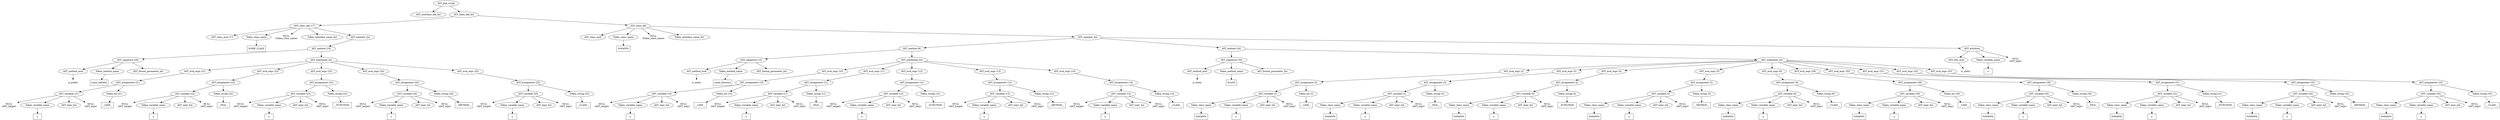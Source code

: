 /*
 * AST in dot format generated by phc -- the PHP compiler
 */

digraph AST {
node_0 [label="AST_php_script"];
node_1 [label="AST_interface_def_list"];
node_2 [label="AST_class_def_list"];
node_3 [label="AST_class_def (17)"];
node_4 [label="AST_class_mod (17)"];
node_5 [label="Token_class_name"];
node_6 [label="SOME_CLASS", shape=box]
node_5 -> node_6;
node_7 [label="NULL\n(Token_class_name)", shape=plaintext]
node_8 [label="Token_interface_name_list"];
node_9 [label="AST_member_list"];
node_10 [label="AST_method (19)"];
node_11 [label="AST_signature (26)"];
node_12 [label="AST_method_mod"];
node_13 [label="is_public", shape=plaintext]
node_12 -> node_13;
node_14 [label="Token_method_name"];
node_15 [label="some_method", shape=box]
node_14 -> node_15;
node_16 [label="AST_formal_parameter_list"];
node_11 -> node_16;
node_11 -> node_14;
node_11 -> node_12;
node_17 [label="AST_statement_list"];
node_18 [label="AST_eval_expr (21)"];
node_19 [label="AST_assignment (21)"];
node_20 [label="AST_variable (21)"];
node_21 [label="NULL\n(AST_target)", shape=plaintext]
node_22 [label="Token_variable_name"];
node_23 [label="x", shape=box]
node_22 -> node_23;
node_24 [label="AST_expr_list"];
node_25 [label="NULL\n(AST_expr)", shape=plaintext]
node_20 -> node_25;
node_20 -> node_24;
node_20 -> node_22;
node_20 -> node_21;
node_26 [label="Token_int (21)"];
node_27 [label="__LINE__", shape=box]
node_26 -> node_27;
node_19 -> node_26;
node_19 -> node_20;
node_18 -> node_19;
node_28 [label="AST_eval_expr (22)"];
node_29 [label="AST_assignment (22)"];
node_30 [label="AST_variable (22)"];
node_31 [label="NULL\n(AST_target)", shape=plaintext]
node_32 [label="Token_variable_name"];
node_33 [label="x", shape=box]
node_32 -> node_33;
node_34 [label="AST_expr_list"];
node_35 [label="NULL\n(AST_expr)", shape=plaintext]
node_30 -> node_35;
node_30 -> node_34;
node_30 -> node_32;
node_30 -> node_31;
node_36 [label="Token_string (22)"];
node_37 [label="__FILE__", shape=box]
node_36 -> node_37;
node_29 -> node_36;
node_29 -> node_30;
node_28 -> node_29;
node_38 [label="AST_eval_expr (23)"];
node_39 [label="AST_assignment (23)"];
node_40 [label="AST_variable (23)"];
node_41 [label="NULL\n(AST_target)", shape=plaintext]
node_42 [label="Token_variable_name"];
node_43 [label="x", shape=box]
node_42 -> node_43;
node_44 [label="AST_expr_list"];
node_45 [label="NULL\n(AST_expr)", shape=plaintext]
node_40 -> node_45;
node_40 -> node_44;
node_40 -> node_42;
node_40 -> node_41;
node_46 [label="Token_string (23)"];
node_47 [label="__FUNCTION..", shape=box]
node_46 -> node_47;
node_39 -> node_46;
node_39 -> node_40;
node_38 -> node_39;
node_48 [label="AST_eval_expr (24)"];
node_49 [label="AST_assignment (24)"];
node_50 [label="AST_variable (24)"];
node_51 [label="NULL\n(AST_target)", shape=plaintext]
node_52 [label="Token_variable_name"];
node_53 [label="x", shape=box]
node_52 -> node_53;
node_54 [label="AST_expr_list"];
node_55 [label="NULL\n(AST_expr)", shape=plaintext]
node_50 -> node_55;
node_50 -> node_54;
node_50 -> node_52;
node_50 -> node_51;
node_56 [label="Token_string (24)"];
node_57 [label="__METHOD__", shape=box]
node_56 -> node_57;
node_49 -> node_56;
node_49 -> node_50;
node_48 -> node_49;
node_58 [label="AST_eval_expr (25)"];
node_59 [label="AST_assignment (25)"];
node_60 [label="AST_variable (25)"];
node_61 [label="NULL\n(AST_target)", shape=plaintext]
node_62 [label="Token_variable_name"];
node_63 [label="x", shape=box]
node_62 -> node_63;
node_64 [label="AST_expr_list"];
node_65 [label="NULL\n(AST_expr)", shape=plaintext]
node_60 -> node_65;
node_60 -> node_64;
node_60 -> node_62;
node_60 -> node_61;
node_66 [label="Token_string (25)"];
node_67 [label="__CLASS__", shape=box]
node_66 -> node_67;
node_59 -> node_66;
node_59 -> node_60;
node_58 -> node_59;
node_17 -> node_58;
node_17 -> node_48;
node_17 -> node_38;
node_17 -> node_28;
node_17 -> node_18;
node_10 -> node_17;
node_10 -> node_11;
node_9 -> node_10;
node_3 -> node_9;
node_3 -> node_8;
node_3 -> node_7;
node_3 -> node_5;
node_3 -> node_4;
node_68 [label="AST_class_def"];
node_69 [label="AST_class_mod"];
node_70 [label="Token_class_name"];
node_71 [label="%MAIN%", shape=box]
node_70 -> node_71;
node_72 [label="NULL\n(Token_class_name)", shape=plaintext]
node_73 [label="Token_interface_name_list"];
node_74 [label="AST_member_list"];
node_75 [label="AST_method (8)"];
node_76 [label="AST_signature (15)"];
node_77 [label="AST_method_mod"];
node_78 [label="is_static", shape=plaintext]
node_77 -> node_78;
node_79 [label="Token_method_name"];
node_80 [label="some_function", shape=box]
node_79 -> node_80;
node_81 [label="AST_formal_parameter_list"];
node_76 -> node_81;
node_76 -> node_79;
node_76 -> node_77;
node_82 [label="AST_statement_list"];
node_83 [label="AST_eval_expr (10)"];
node_84 [label="AST_assignment (10)"];
node_85 [label="AST_variable (10)"];
node_86 [label="NULL\n(AST_target)", shape=plaintext]
node_87 [label="Token_variable_name"];
node_88 [label="x", shape=box]
node_87 -> node_88;
node_89 [label="AST_expr_list"];
node_90 [label="NULL\n(AST_expr)", shape=plaintext]
node_85 -> node_90;
node_85 -> node_89;
node_85 -> node_87;
node_85 -> node_86;
node_91 [label="Token_int (10)"];
node_92 [label="__LINE__", shape=box]
node_91 -> node_92;
node_84 -> node_91;
node_84 -> node_85;
node_83 -> node_84;
node_93 [label="AST_eval_expr (11)"];
node_94 [label="AST_assignment (11)"];
node_95 [label="AST_variable (11)"];
node_96 [label="NULL\n(AST_target)", shape=plaintext]
node_97 [label="Token_variable_name"];
node_98 [label="x", shape=box]
node_97 -> node_98;
node_99 [label="AST_expr_list"];
node_100 [label="NULL\n(AST_expr)", shape=plaintext]
node_95 -> node_100;
node_95 -> node_99;
node_95 -> node_97;
node_95 -> node_96;
node_101 [label="Token_string (11)"];
node_102 [label="__FILE__", shape=box]
node_101 -> node_102;
node_94 -> node_101;
node_94 -> node_95;
node_93 -> node_94;
node_103 [label="AST_eval_expr (12)"];
node_104 [label="AST_assignment (12)"];
node_105 [label="AST_variable (12)"];
node_106 [label="NULL\n(AST_target)", shape=plaintext]
node_107 [label="Token_variable_name"];
node_108 [label="x", shape=box]
node_107 -> node_108;
node_109 [label="AST_expr_list"];
node_110 [label="NULL\n(AST_expr)", shape=plaintext]
node_105 -> node_110;
node_105 -> node_109;
node_105 -> node_107;
node_105 -> node_106;
node_111 [label="Token_string (12)"];
node_112 [label="__FUNCTION..", shape=box]
node_111 -> node_112;
node_104 -> node_111;
node_104 -> node_105;
node_103 -> node_104;
node_113 [label="AST_eval_expr (13)"];
node_114 [label="AST_assignment (13)"];
node_115 [label="AST_variable (13)"];
node_116 [label="NULL\n(AST_target)", shape=plaintext]
node_117 [label="Token_variable_name"];
node_118 [label="x", shape=box]
node_117 -> node_118;
node_119 [label="AST_expr_list"];
node_120 [label="NULL\n(AST_expr)", shape=plaintext]
node_115 -> node_120;
node_115 -> node_119;
node_115 -> node_117;
node_115 -> node_116;
node_121 [label="Token_string (13)"];
node_122 [label="__METHOD__", shape=box]
node_121 -> node_122;
node_114 -> node_121;
node_114 -> node_115;
node_113 -> node_114;
node_123 [label="AST_eval_expr (14)"];
node_124 [label="AST_assignment (14)"];
node_125 [label="AST_variable (14)"];
node_126 [label="NULL\n(AST_target)", shape=plaintext]
node_127 [label="Token_variable_name"];
node_128 [label="x", shape=box]
node_127 -> node_128;
node_129 [label="AST_expr_list"];
node_130 [label="NULL\n(AST_expr)", shape=plaintext]
node_125 -> node_130;
node_125 -> node_129;
node_125 -> node_127;
node_125 -> node_126;
node_131 [label="Token_string (14)"];
node_132 [label="__CLASS__", shape=box]
node_131 -> node_132;
node_124 -> node_131;
node_124 -> node_125;
node_123 -> node_124;
node_82 -> node_123;
node_82 -> node_113;
node_82 -> node_103;
node_82 -> node_93;
node_82 -> node_83;
node_75 -> node_82;
node_75 -> node_76;
node_133 [label="AST_method (34)"];
node_134 [label="AST_signature (34)"];
node_135 [label="AST_method_mod"];
node_136 [label="is_static", shape=plaintext]
node_135 -> node_136;
node_137 [label="Token_method_name"];
node_138 [label="%run%", shape=box]
node_137 -> node_138;
node_139 [label="AST_formal_parameter_list"];
node_134 -> node_139;
node_134 -> node_137;
node_134 -> node_135;
node_140 [label="AST_statement_list"];
node_141 [label="AST_eval_expr (2)"];
node_142 [label="AST_assignment (2)"];
node_143 [label="AST_variable (2)"];
node_144 [label="Token_class_name"];
node_145 [label="%MAIN%", shape=box]
node_144 -> node_145;
node_146 [label="Token_variable_name"];
node_147 [label="x", shape=box]
node_146 -> node_147;
node_148 [label="AST_expr_list"];
node_149 [label="NULL\n(AST_expr)", shape=plaintext]
node_143 -> node_149;
node_143 -> node_148;
node_143 -> node_146;
node_143 -> node_144;
node_150 [label="Token_int (2)"];
node_151 [label="__LINE__", shape=box]
node_150 -> node_151;
node_142 -> node_150;
node_142 -> node_143;
node_141 -> node_142;
node_152 [label="AST_eval_expr (3)"];
node_153 [label="AST_assignment (3)"];
node_154 [label="AST_variable (3)"];
node_155 [label="Token_class_name"];
node_156 [label="%MAIN%", shape=box]
node_155 -> node_156;
node_157 [label="Token_variable_name"];
node_158 [label="x", shape=box]
node_157 -> node_158;
node_159 [label="AST_expr_list"];
node_160 [label="NULL\n(AST_expr)", shape=plaintext]
node_154 -> node_160;
node_154 -> node_159;
node_154 -> node_157;
node_154 -> node_155;
node_161 [label="Token_string (3)"];
node_162 [label="__FILE__", shape=box]
node_161 -> node_162;
node_153 -> node_161;
node_153 -> node_154;
node_152 -> node_153;
node_163 [label="AST_eval_expr (4)"];
node_164 [label="AST_assignment (4)"];
node_165 [label="AST_variable (4)"];
node_166 [label="Token_class_name"];
node_167 [label="%MAIN%", shape=box]
node_166 -> node_167;
node_168 [label="Token_variable_name"];
node_169 [label="x", shape=box]
node_168 -> node_169;
node_170 [label="AST_expr_list"];
node_171 [label="NULL\n(AST_expr)", shape=plaintext]
node_165 -> node_171;
node_165 -> node_170;
node_165 -> node_168;
node_165 -> node_166;
node_172 [label="Token_string (4)"];
node_173 [label="__FUNCTION..", shape=box]
node_172 -> node_173;
node_164 -> node_172;
node_164 -> node_165;
node_163 -> node_164;
node_174 [label="AST_eval_expr (5)"];
node_175 [label="AST_assignment (5)"];
node_176 [label="AST_variable (5)"];
node_177 [label="Token_class_name"];
node_178 [label="%MAIN%", shape=box]
node_177 -> node_178;
node_179 [label="Token_variable_name"];
node_180 [label="x", shape=box]
node_179 -> node_180;
node_181 [label="AST_expr_list"];
node_182 [label="NULL\n(AST_expr)", shape=plaintext]
node_176 -> node_182;
node_176 -> node_181;
node_176 -> node_179;
node_176 -> node_177;
node_183 [label="Token_string (5)"];
node_184 [label="__METHOD__", shape=box]
node_183 -> node_184;
node_175 -> node_183;
node_175 -> node_176;
node_174 -> node_175;
node_185 [label="AST_eval_expr (6)"];
node_186 [label="AST_assignment (6)"];
node_187 [label="AST_variable (6)"];
node_188 [label="Token_class_name"];
node_189 [label="%MAIN%", shape=box]
node_188 -> node_189;
node_190 [label="Token_variable_name"];
node_191 [label="x", shape=box]
node_190 -> node_191;
node_192 [label="AST_expr_list"];
node_193 [label="NULL\n(AST_expr)", shape=plaintext]
node_187 -> node_193;
node_187 -> node_192;
node_187 -> node_190;
node_187 -> node_188;
node_194 [label="Token_string (6)"];
node_195 [label="__CLASS__", shape=box]
node_194 -> node_195;
node_186 -> node_194;
node_186 -> node_187;
node_185 -> node_186;
node_196 [label="AST_eval_expr (29)"];
node_197 [label="AST_assignment (29)"];
node_198 [label="AST_variable (29)"];
node_199 [label="Token_class_name"];
node_200 [label="%MAIN%", shape=box]
node_199 -> node_200;
node_201 [label="Token_variable_name"];
node_202 [label="x", shape=box]
node_201 -> node_202;
node_203 [label="AST_expr_list"];
node_204 [label="NULL\n(AST_expr)", shape=plaintext]
node_198 -> node_204;
node_198 -> node_203;
node_198 -> node_201;
node_198 -> node_199;
node_205 [label="Token_int (29)"];
node_206 [label="__LINE__", shape=box]
node_205 -> node_206;
node_197 -> node_205;
node_197 -> node_198;
node_196 -> node_197;
node_207 [label="AST_eval_expr (30)"];
node_208 [label="AST_assignment (30)"];
node_209 [label="AST_variable (30)"];
node_210 [label="Token_class_name"];
node_211 [label="%MAIN%", shape=box]
node_210 -> node_211;
node_212 [label="Token_variable_name"];
node_213 [label="x", shape=box]
node_212 -> node_213;
node_214 [label="AST_expr_list"];
node_215 [label="NULL\n(AST_expr)", shape=plaintext]
node_209 -> node_215;
node_209 -> node_214;
node_209 -> node_212;
node_209 -> node_210;
node_216 [label="Token_string (30)"];
node_217 [label="__FILE__", shape=box]
node_216 -> node_217;
node_208 -> node_216;
node_208 -> node_209;
node_207 -> node_208;
node_218 [label="AST_eval_expr (31)"];
node_219 [label="AST_assignment (31)"];
node_220 [label="AST_variable (31)"];
node_221 [label="Token_class_name"];
node_222 [label="%MAIN%", shape=box]
node_221 -> node_222;
node_223 [label="Token_variable_name"];
node_224 [label="x", shape=box]
node_223 -> node_224;
node_225 [label="AST_expr_list"];
node_226 [label="NULL\n(AST_expr)", shape=plaintext]
node_220 -> node_226;
node_220 -> node_225;
node_220 -> node_223;
node_220 -> node_221;
node_227 [label="Token_string (31)"];
node_228 [label="__FUNCTION..", shape=box]
node_227 -> node_228;
node_219 -> node_227;
node_219 -> node_220;
node_218 -> node_219;
node_229 [label="AST_eval_expr (32)"];
node_230 [label="AST_assignment (32)"];
node_231 [label="AST_variable (32)"];
node_232 [label="Token_class_name"];
node_233 [label="%MAIN%", shape=box]
node_232 -> node_233;
node_234 [label="Token_variable_name"];
node_235 [label="x", shape=box]
node_234 -> node_235;
node_236 [label="AST_expr_list"];
node_237 [label="NULL\n(AST_expr)", shape=plaintext]
node_231 -> node_237;
node_231 -> node_236;
node_231 -> node_234;
node_231 -> node_232;
node_238 [label="Token_string (32)"];
node_239 [label="__METHOD__", shape=box]
node_238 -> node_239;
node_230 -> node_238;
node_230 -> node_231;
node_229 -> node_230;
node_240 [label="AST_eval_expr (33)"];
node_241 [label="AST_assignment (33)"];
node_242 [label="AST_variable (33)"];
node_243 [label="Token_class_name"];
node_244 [label="%MAIN%", shape=box]
node_243 -> node_244;
node_245 [label="Token_variable_name"];
node_246 [label="x", shape=box]
node_245 -> node_246;
node_247 [label="AST_expr_list"];
node_248 [label="NULL\n(AST_expr)", shape=plaintext]
node_242 -> node_248;
node_242 -> node_247;
node_242 -> node_245;
node_242 -> node_243;
node_249 [label="Token_string (33)"];
node_250 [label="__CLASS__", shape=box]
node_249 -> node_250;
node_241 -> node_249;
node_241 -> node_242;
node_240 -> node_241;
node_140 -> node_240;
node_140 -> node_229;
node_140 -> node_218;
node_140 -> node_207;
node_140 -> node_196;
node_140 -> node_185;
node_140 -> node_174;
node_140 -> node_163;
node_140 -> node_152;
node_140 -> node_141;
node_133 -> node_140;
node_133 -> node_134;
node_251 [label="AST_attribute"];
node_252 [label="AST_attr_mod"];
node_253 [label="is_static", shape=plaintext]
node_252 -> node_253;
node_254 [label="Token_variable_name"];
node_255 [label="x", shape=box]
node_254 -> node_255;
node_256 [label="NULL\n(AST_expr)", shape=plaintext]
node_251 -> node_256;
node_251 -> node_254;
node_251 -> node_252;
node_74 -> node_251;
node_74 -> node_133;
node_74 -> node_75;
node_68 -> node_74;
node_68 -> node_73;
node_68 -> node_72;
node_68 -> node_70;
node_68 -> node_69;
node_2 -> node_68;
node_2 -> node_3;
node_0 -> node_2;
node_0 -> node_1;
}
